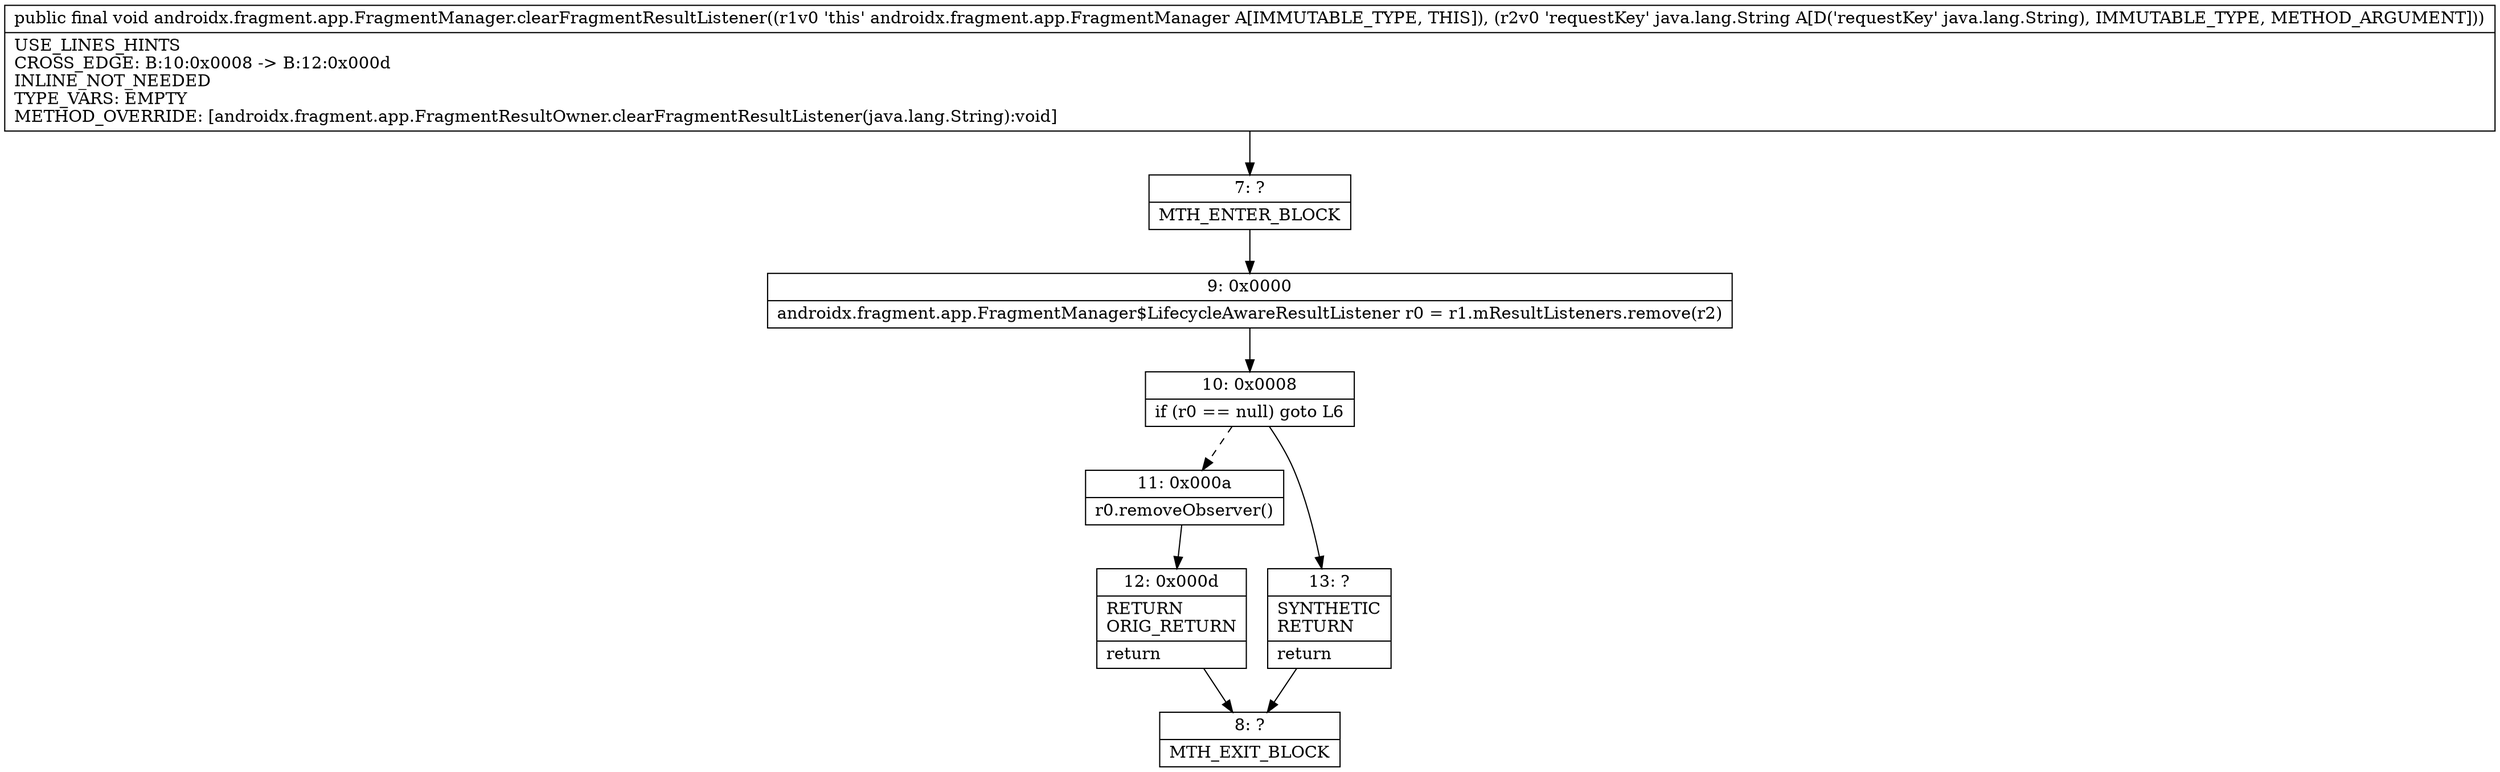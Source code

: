 digraph "CFG forandroidx.fragment.app.FragmentManager.clearFragmentResultListener(Ljava\/lang\/String;)V" {
Node_7 [shape=record,label="{7\:\ ?|MTH_ENTER_BLOCK\l}"];
Node_9 [shape=record,label="{9\:\ 0x0000|androidx.fragment.app.FragmentManager$LifecycleAwareResultListener r0 = r1.mResultListeners.remove(r2)\l}"];
Node_10 [shape=record,label="{10\:\ 0x0008|if (r0 == null) goto L6\l}"];
Node_11 [shape=record,label="{11\:\ 0x000a|r0.removeObserver()\l}"];
Node_12 [shape=record,label="{12\:\ 0x000d|RETURN\lORIG_RETURN\l|return\l}"];
Node_8 [shape=record,label="{8\:\ ?|MTH_EXIT_BLOCK\l}"];
Node_13 [shape=record,label="{13\:\ ?|SYNTHETIC\lRETURN\l|return\l}"];
MethodNode[shape=record,label="{public final void androidx.fragment.app.FragmentManager.clearFragmentResultListener((r1v0 'this' androidx.fragment.app.FragmentManager A[IMMUTABLE_TYPE, THIS]), (r2v0 'requestKey' java.lang.String A[D('requestKey' java.lang.String), IMMUTABLE_TYPE, METHOD_ARGUMENT]))  | USE_LINES_HINTS\lCROSS_EDGE: B:10:0x0008 \-\> B:12:0x000d\lINLINE_NOT_NEEDED\lTYPE_VARS: EMPTY\lMETHOD_OVERRIDE: [androidx.fragment.app.FragmentResultOwner.clearFragmentResultListener(java.lang.String):void]\l}"];
MethodNode -> Node_7;Node_7 -> Node_9;
Node_9 -> Node_10;
Node_10 -> Node_11[style=dashed];
Node_10 -> Node_13;
Node_11 -> Node_12;
Node_12 -> Node_8;
Node_13 -> Node_8;
}

